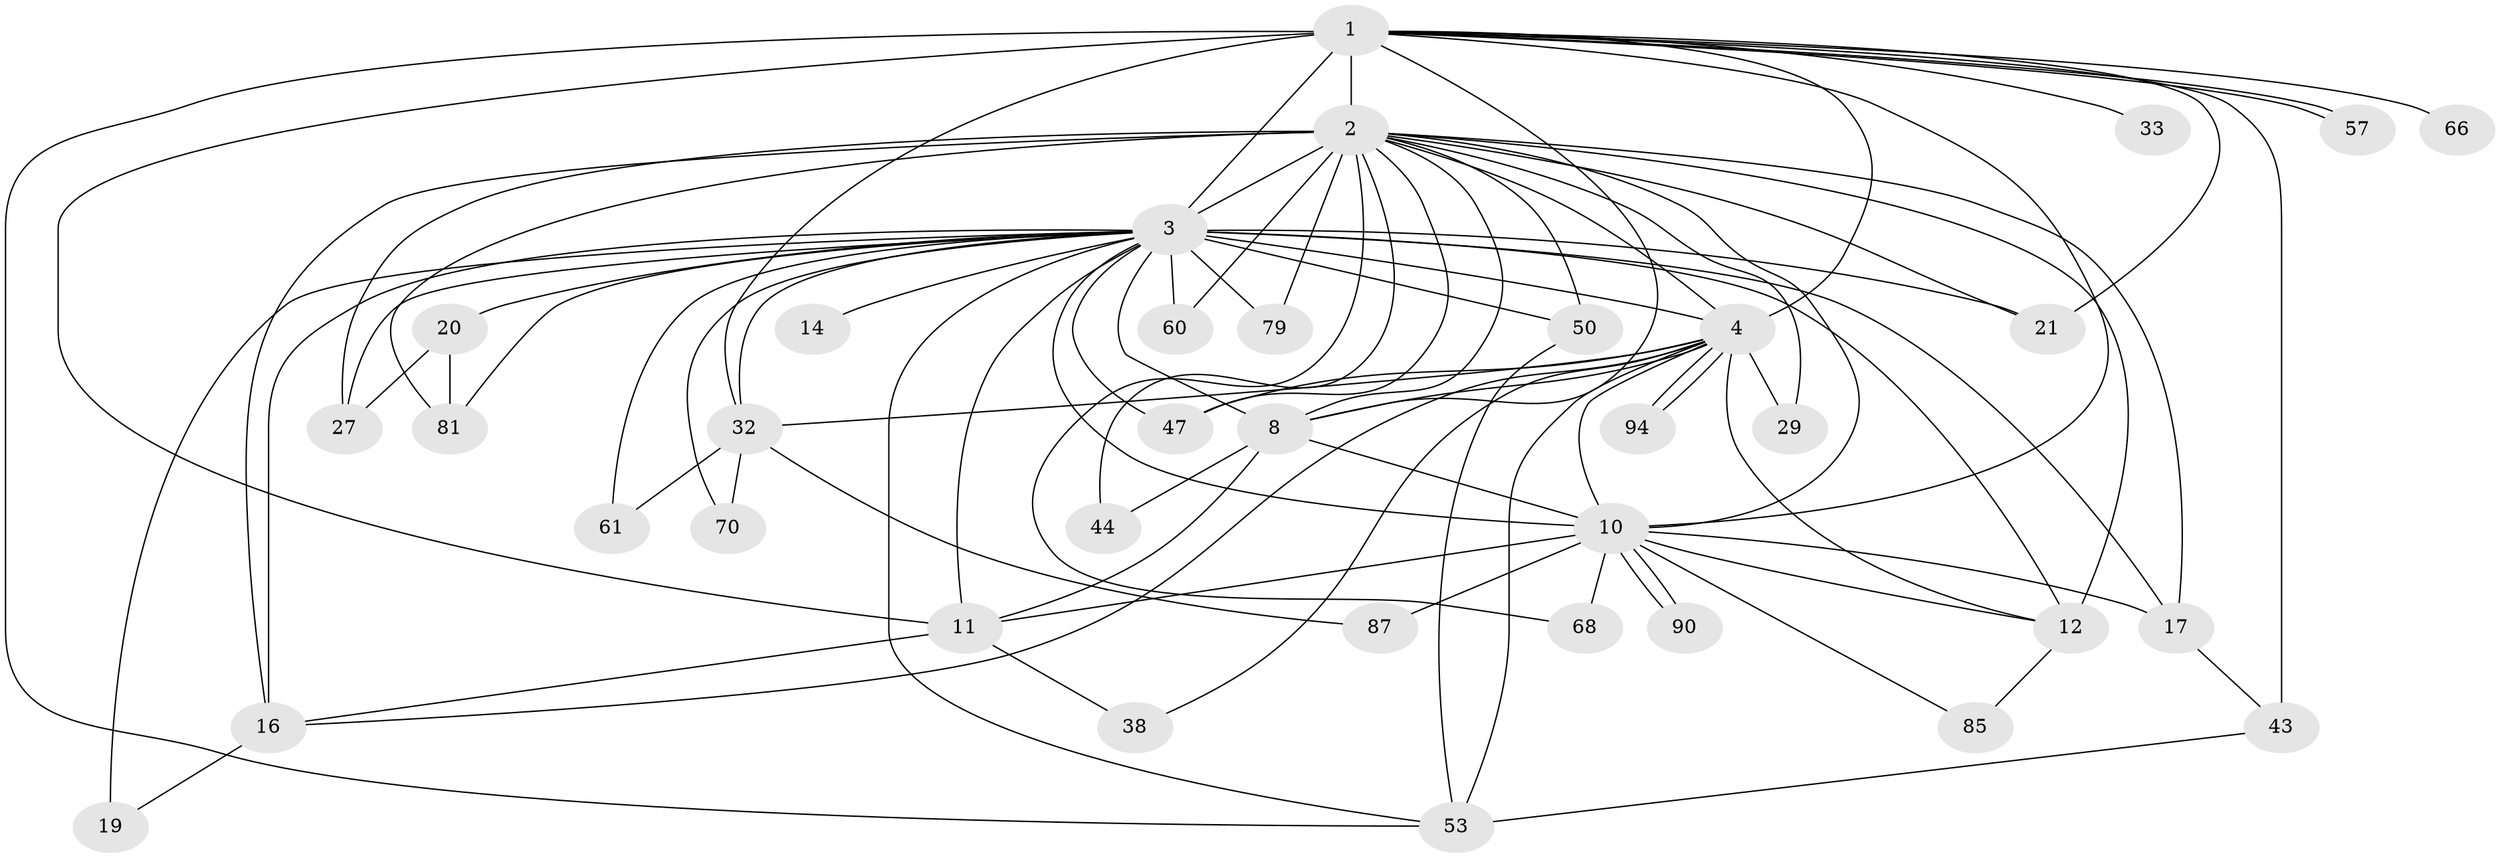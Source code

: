 // original degree distribution, {20: 0.008333333333333333, 22: 0.016666666666666666, 28: 0.008333333333333333, 25: 0.016666666666666666, 21: 0.016666666666666666, 19: 0.008333333333333333, 18: 0.008333333333333333, 8: 0.016666666666666666, 7: 0.008333333333333333, 6: 0.041666666666666664, 3: 0.15, 5: 0.05, 4: 0.06666666666666667, 2: 0.5833333333333334}
// Generated by graph-tools (version 1.1) at 2025/17/03/04/25 18:17:14]
// undirected, 36 vertices, 86 edges
graph export_dot {
graph [start="1"]
  node [color=gray90,style=filled];
  1 [super="+9"];
  2 [super="+91+40+15+111+108+45+76+54+37+7"];
  3 [super="+80+71+58+75+13+69+24+6+82+5+51"];
  4 [super="+23+89+112"];
  8 [super="+77+35+114+102+26+52+30+99"];
  10 [super="+56+78+34+115+120"];
  11 [super="+62"];
  12;
  14;
  16 [super="+88+18"];
  17;
  19;
  20;
  21 [super="+104"];
  27 [super="+46"];
  29;
  32 [super="+117+55+41"];
  33;
  38;
  43 [super="+106+48"];
  44;
  47;
  50 [super="+67"];
  53 [super="+119+73"];
  57;
  60;
  61;
  66;
  68 [super="+97"];
  70;
  79;
  81 [super="+113"];
  85;
  87;
  90;
  94;
  1 -- 2 [weight=7];
  1 -- 3 [weight=11];
  1 -- 4 [weight=3];
  1 -- 8 [weight=4];
  1 -- 10 [weight=3];
  1 -- 11;
  1 -- 33 [weight=2];
  1 -- 43 [weight=3];
  1 -- 57;
  1 -- 57;
  1 -- 66 [weight=2];
  1 -- 32 [weight=2];
  1 -- 21;
  1 -- 53;
  2 -- 3 [weight=19];
  2 -- 4 [weight=3];
  2 -- 8 [weight=3];
  2 -- 10 [weight=3];
  2 -- 27;
  2 -- 81;
  2 -- 68 [weight=2];
  2 -- 50 [weight=3];
  2 -- 29;
  2 -- 79;
  2 -- 47;
  2 -- 12 [weight=3];
  2 -- 44;
  2 -- 16;
  2 -- 17;
  2 -- 21;
  2 -- 60;
  3 -- 4 [weight=8];
  3 -- 8 [weight=6];
  3 -- 10 [weight=5];
  3 -- 14 [weight=3];
  3 -- 17 [weight=2];
  3 -- 19 [weight=2];
  3 -- 50 [weight=2];
  3 -- 16 [weight=3];
  3 -- 21;
  3 -- 27 [weight=2];
  3 -- 11 [weight=3];
  3 -- 32 [weight=3];
  3 -- 81;
  3 -- 20 [weight=2];
  3 -- 61;
  3 -- 70;
  3 -- 12;
  3 -- 79;
  3 -- 47;
  3 -- 53;
  3 -- 60;
  4 -- 8 [weight=2];
  4 -- 10 [weight=2];
  4 -- 16;
  4 -- 29;
  4 -- 47;
  4 -- 53;
  4 -- 94;
  4 -- 94;
  4 -- 32;
  4 -- 38;
  4 -- 12;
  8 -- 10;
  8 -- 44;
  8 -- 11;
  10 -- 11;
  10 -- 87;
  10 -- 90;
  10 -- 90;
  10 -- 68;
  10 -- 85;
  10 -- 12;
  10 -- 17;
  11 -- 38;
  11 -- 16;
  12 -- 85;
  16 -- 19;
  17 -- 43;
  20 -- 27;
  20 -- 81;
  32 -- 70;
  32 -- 87;
  32 -- 61;
  43 -- 53;
  50 -- 53;
}
